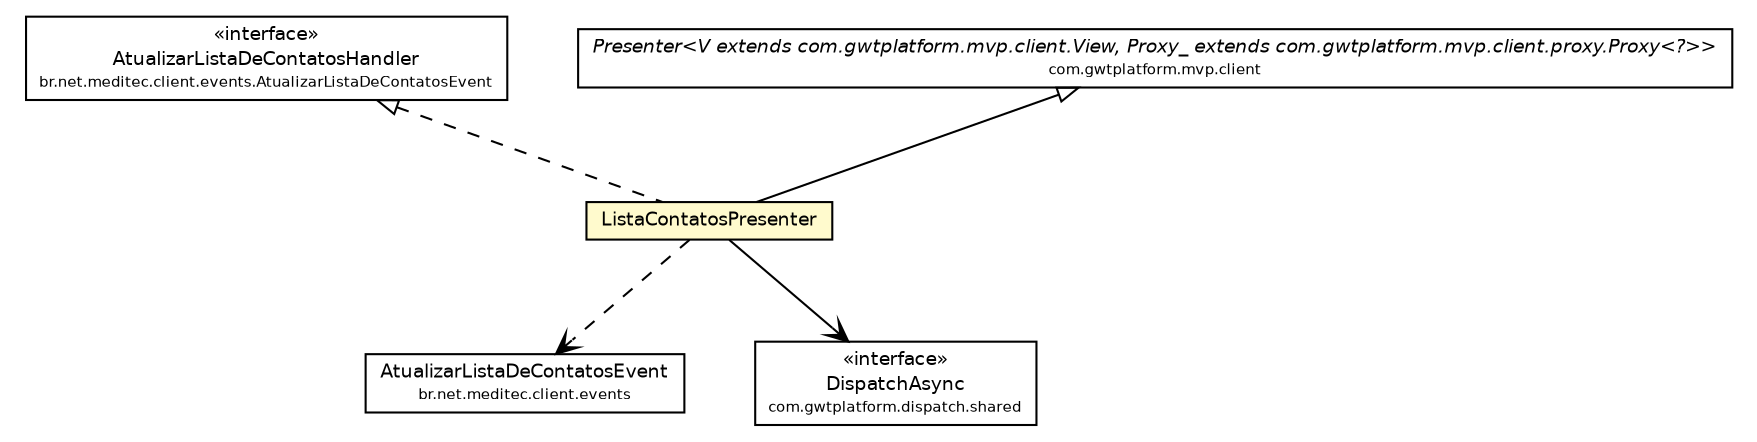 #!/usr/local/bin/dot
#
# Class diagram 
# Generated by UmlGraph version 4.6 (http://www.spinellis.gr/sw/umlgraph)
#

digraph G {
	edge [fontname="Helvetica",fontsize=10,labelfontname="Helvetica",labelfontsize=10];
	node [fontname="Helvetica",fontsize=10,shape=plaintext];
	// br.net.meditec.client.events.AtualizarListaDeContatosEvent
	c4458 [label=<<table border="0" cellborder="1" cellspacing="0" cellpadding="2" port="p" href="../../events/AtualizarListaDeContatosEvent.html">
		<tr><td><table border="0" cellspacing="0" cellpadding="1">
			<tr><td> AtualizarListaDeContatosEvent </td></tr>
			<tr><td><font point-size="7.0"> br.net.meditec.client.events </font></td></tr>
		</table></td></tr>
		</table>>, fontname="Helvetica", fontcolor="black", fontsize=9.0];
	// br.net.meditec.client.events.AtualizarListaDeContatosEvent.AtualizarListaDeContatosHandler
	c4460 [label=<<table border="0" cellborder="1" cellspacing="0" cellpadding="2" port="p" href="../../events/AtualizarListaDeContatosEvent.AtualizarListaDeContatosHandler.html">
		<tr><td><table border="0" cellspacing="0" cellpadding="1">
			<tr><td> &laquo;interface&raquo; </td></tr>
			<tr><td> AtualizarListaDeContatosHandler </td></tr>
			<tr><td><font point-size="7.0"> br.net.meditec.client.events.AtualizarListaDeContatosEvent </font></td></tr>
		</table></td></tr>
		</table>>, fontname="Helvetica", fontcolor="black", fontsize=9.0];
	// br.net.meditec.client.telas.contato.ListaContatosPresenter
	c4475 [label=<<table border="0" cellborder="1" cellspacing="0" cellpadding="2" port="p" bgcolor="lemonChiffon" href="./ListaContatosPresenter.html">
		<tr><td><table border="0" cellspacing="0" cellpadding="1">
			<tr><td> ListaContatosPresenter </td></tr>
		</table></td></tr>
		</table>>, fontname="Helvetica", fontcolor="black", fontsize=9.0];
	//br.net.meditec.client.telas.contato.ListaContatosPresenter extends com.gwtplatform.mvp.client.Presenter<br.net.meditec.client.telas.contato.ListaContatosPresenter.ListaContatosView, br.net.meditec.client.telas.contato.ListaContatosPresenter.ListaContatosProxy>
	c4507:p -> c4475:p [dir=back,arrowtail=empty];
	//br.net.meditec.client.telas.contato.ListaContatosPresenter implements br.net.meditec.client.events.AtualizarListaDeContatosEvent.AtualizarListaDeContatosHandler
	c4460:p -> c4475:p [dir=back,arrowtail=empty,style=dashed];
	// br.net.meditec.client.telas.contato.ListaContatosPresenter NAVASSOC com.gwtplatform.dispatch.shared.DispatchAsync
	c4475:p -> c4508:p [taillabel="", label="", headlabel="", fontname="Helvetica", fontcolor="black", fontsize=10.0, color="black", arrowhead=open];
	// br.net.meditec.client.telas.contato.ListaContatosPresenter DEPEND br.net.meditec.client.events.AtualizarListaDeContatosEvent
	c4475:p -> c4458:p [taillabel="", label="", headlabel="", fontname="Helvetica", fontcolor="black", fontsize=10.0, color="black", arrowhead=open, style=dashed];
	// com.gwtplatform.dispatch.shared.DispatchAsync
	c4508 [label=<<table border="0" cellborder="1" cellspacing="0" cellpadding="2" port="p" href="http://java.sun.com/j2se/1.4.2/docs/api/com/gwtplatform/dispatch/shared/DispatchAsync.html">
		<tr><td><table border="0" cellspacing="0" cellpadding="1">
			<tr><td> &laquo;interface&raquo; </td></tr>
			<tr><td> DispatchAsync </td></tr>
			<tr><td><font point-size="7.0"> com.gwtplatform.dispatch.shared </font></td></tr>
		</table></td></tr>
		</table>>, fontname="Helvetica", fontcolor="black", fontsize=9.0];
	// com.gwtplatform.mvp.client.Presenter<V extends com.gwtplatform.mvp.client.View, Proxy_ extends com.gwtplatform.mvp.client.proxy.Proxy<?>>
	c4507 [label=<<table border="0" cellborder="1" cellspacing="0" cellpadding="2" port="p" href="http://java.sun.com/j2se/1.4.2/docs/api/com/gwtplatform/mvp/client/Presenter.html">
		<tr><td><table border="0" cellspacing="0" cellpadding="1">
			<tr><td><font face="Helvetica-Oblique"> Presenter&lt;V extends com.gwtplatform.mvp.client.View, Proxy_ extends com.gwtplatform.mvp.client.proxy.Proxy&lt;?&gt;&gt; </font></td></tr>
			<tr><td><font point-size="7.0"> com.gwtplatform.mvp.client </font></td></tr>
		</table></td></tr>
		</table>>, fontname="Helvetica", fontcolor="black", fontsize=9.0];
}

